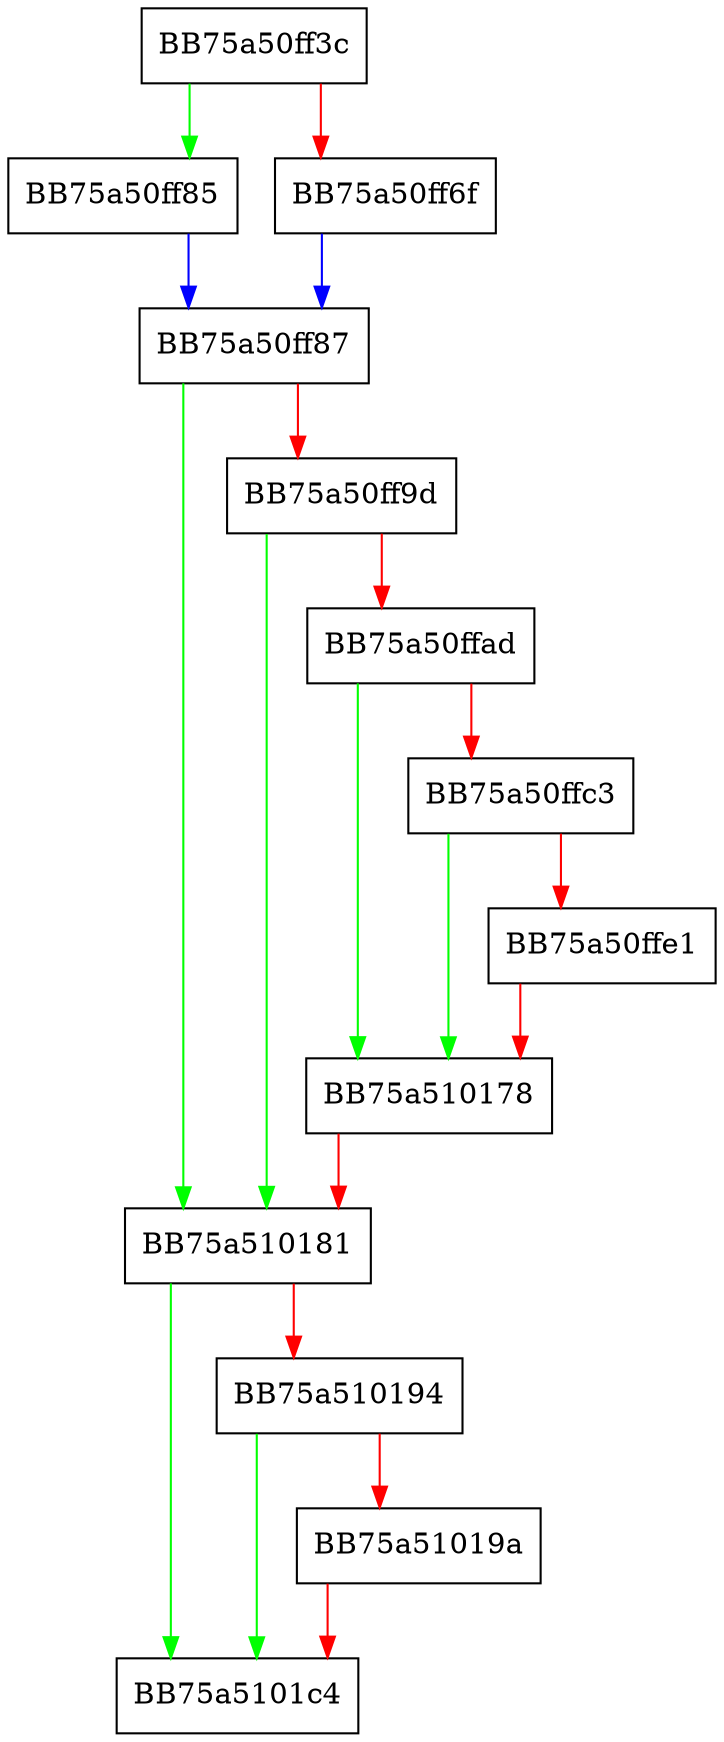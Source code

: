 digraph SendRtpScanStats {
  node [shape="box"];
  graph [splines=ortho];
  BB75a50ff3c -> BB75a50ff85 [color="green"];
  BB75a50ff3c -> BB75a50ff6f [color="red"];
  BB75a50ff6f -> BB75a50ff87 [color="blue"];
  BB75a50ff85 -> BB75a50ff87 [color="blue"];
  BB75a50ff87 -> BB75a510181 [color="green"];
  BB75a50ff87 -> BB75a50ff9d [color="red"];
  BB75a50ff9d -> BB75a510181 [color="green"];
  BB75a50ff9d -> BB75a50ffad [color="red"];
  BB75a50ffad -> BB75a510178 [color="green"];
  BB75a50ffad -> BB75a50ffc3 [color="red"];
  BB75a50ffc3 -> BB75a510178 [color="green"];
  BB75a50ffc3 -> BB75a50ffe1 [color="red"];
  BB75a50ffe1 -> BB75a510178 [color="red"];
  BB75a510178 -> BB75a510181 [color="red"];
  BB75a510181 -> BB75a5101c4 [color="green"];
  BB75a510181 -> BB75a510194 [color="red"];
  BB75a510194 -> BB75a5101c4 [color="green"];
  BB75a510194 -> BB75a51019a [color="red"];
  BB75a51019a -> BB75a5101c4 [color="red"];
}